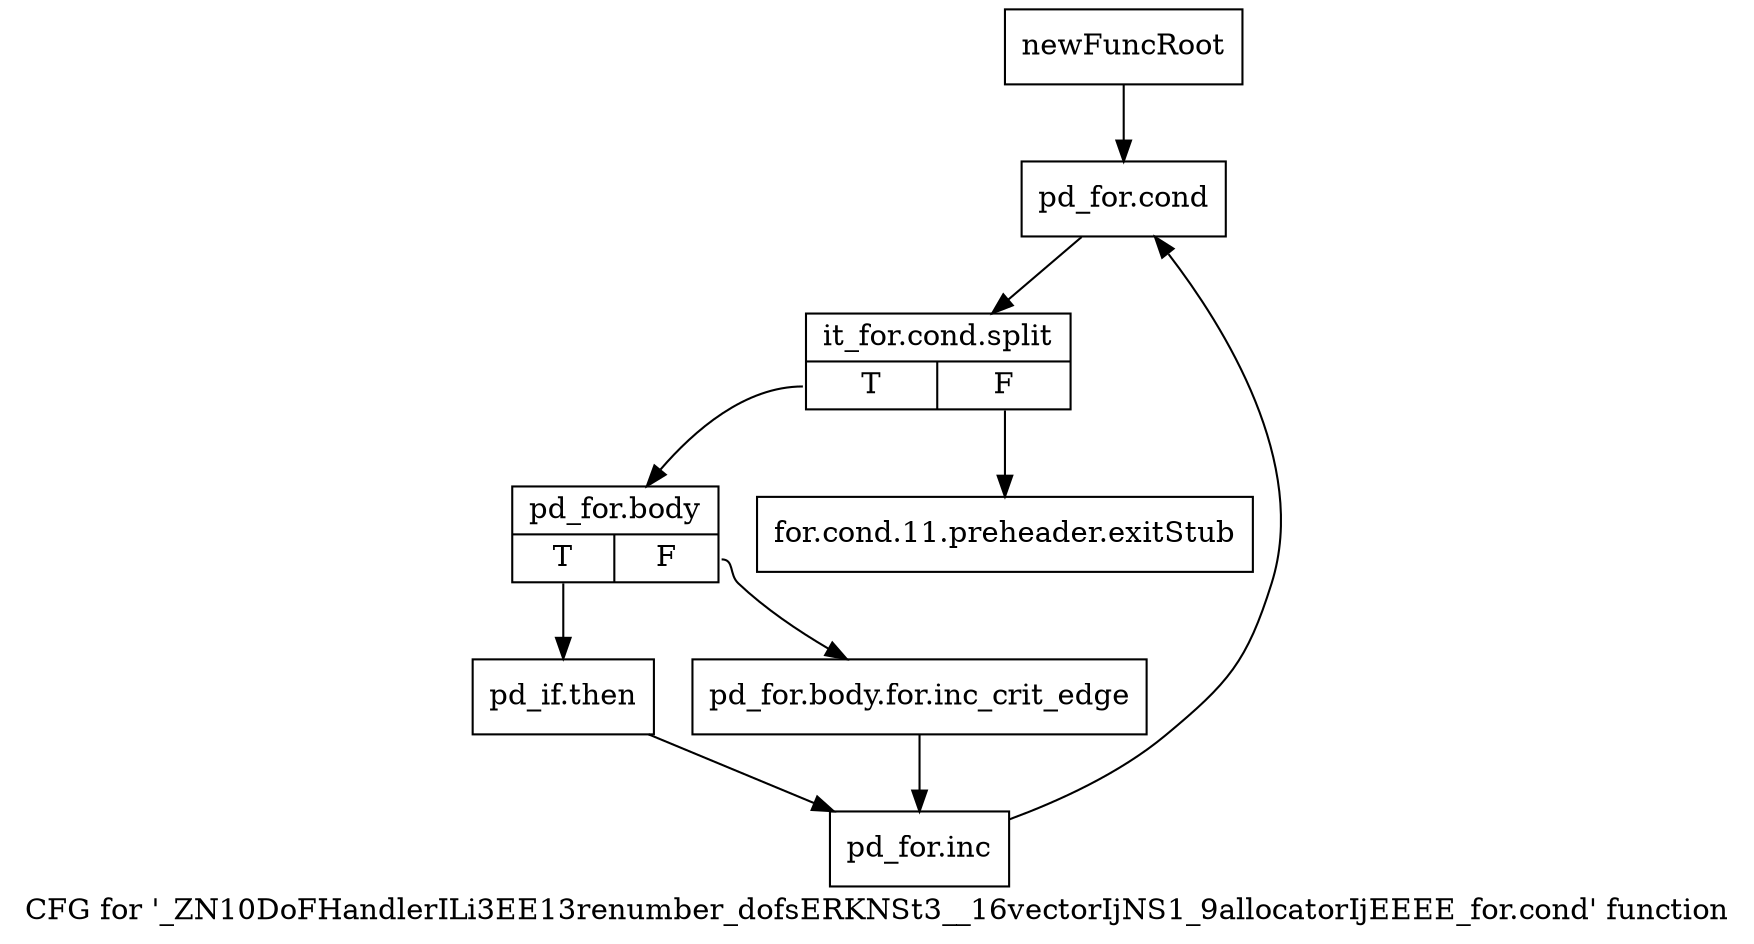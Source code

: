 digraph "CFG for '_ZN10DoFHandlerILi3EE13renumber_dofsERKNSt3__16vectorIjNS1_9allocatorIjEEEE_for.cond' function" {
	label="CFG for '_ZN10DoFHandlerILi3EE13renumber_dofsERKNSt3__16vectorIjNS1_9allocatorIjEEEE_for.cond' function";

	Node0x8f40220 [shape=record,label="{newFuncRoot}"];
	Node0x8f40220 -> Node0x8f402c0;
	Node0x8f40270 [shape=record,label="{for.cond.11.preheader.exitStub}"];
	Node0x8f402c0 [shape=record,label="{pd_for.cond}"];
	Node0x8f402c0 -> Node0xc5aee50;
	Node0xc5aee50 [shape=record,label="{it_for.cond.split|{<s0>T|<s1>F}}"];
	Node0xc5aee50:s0 -> Node0x8f40310;
	Node0xc5aee50:s1 -> Node0x8f40270;
	Node0x8f40310 [shape=record,label="{pd_for.body|{<s0>T|<s1>F}}"];
	Node0x8f40310:s0 -> Node0x8f403b0;
	Node0x8f40310:s1 -> Node0x8f40360;
	Node0x8f40360 [shape=record,label="{pd_for.body.for.inc_crit_edge}"];
	Node0x8f40360 -> Node0x8f40400;
	Node0x8f403b0 [shape=record,label="{pd_if.then}"];
	Node0x8f403b0 -> Node0x8f40400;
	Node0x8f40400 [shape=record,label="{pd_for.inc}"];
	Node0x8f40400 -> Node0x8f402c0;
}
